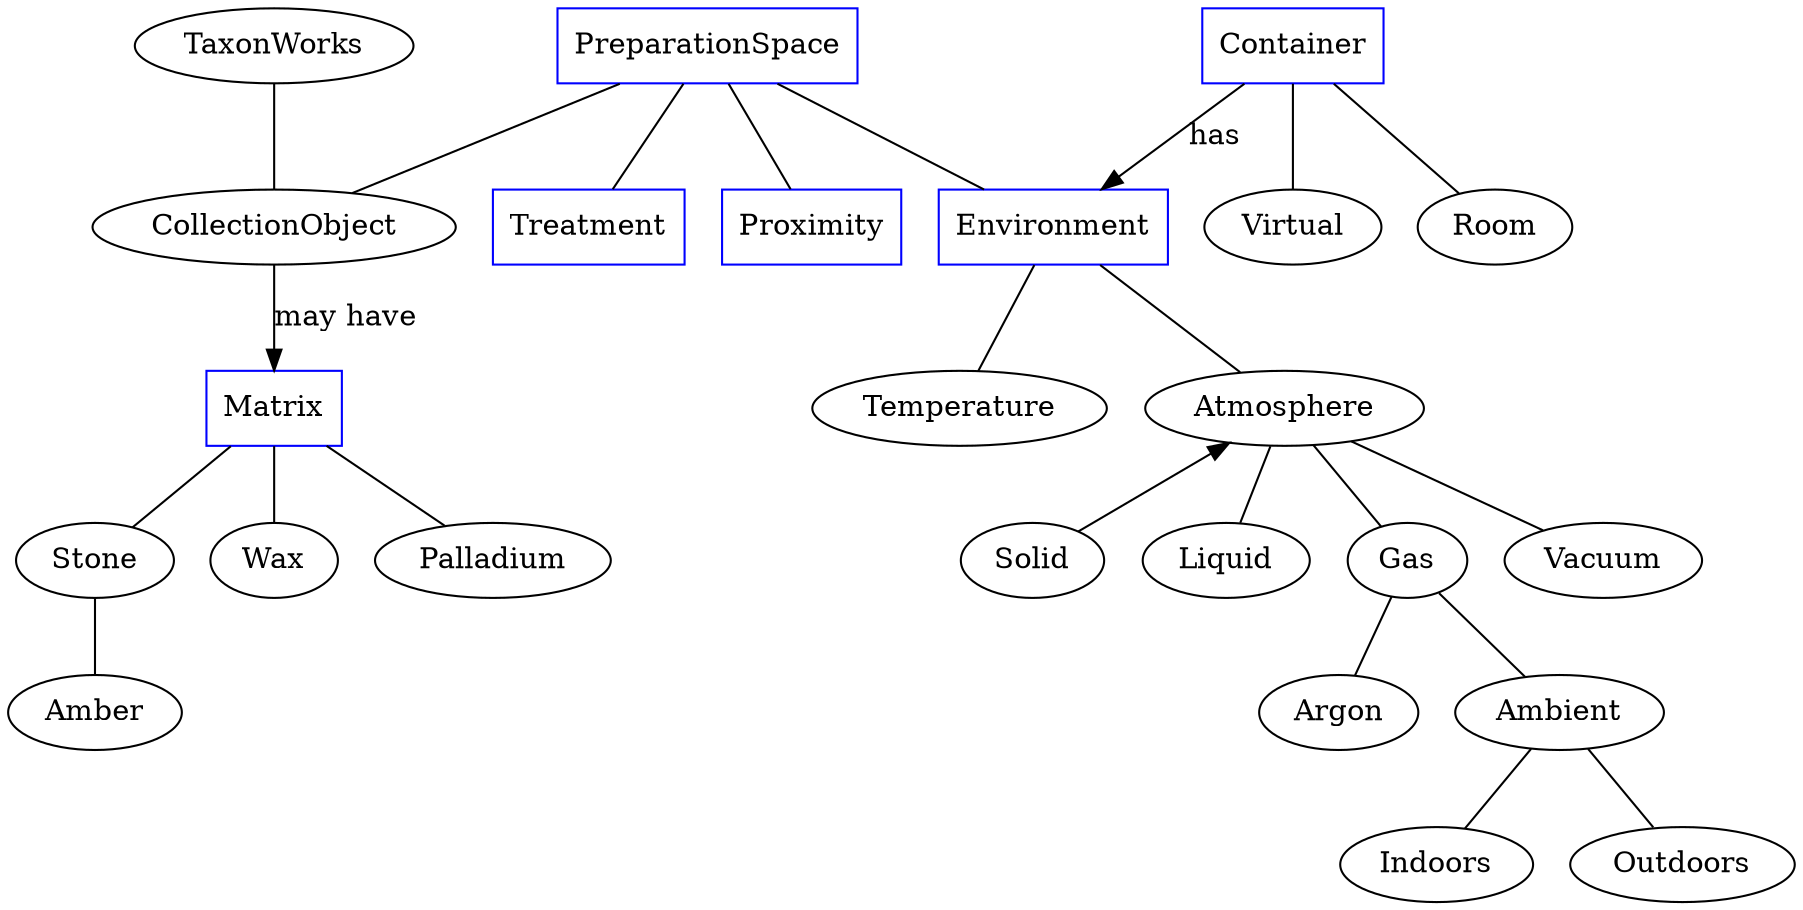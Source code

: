 # Brainstorming "Preparation" 
#
# Observations:
# * 1 - Matrix should be used as inward out, and environment should be outward in. 
# * 2 - Matrix is a un-detachable property of the CollectionObject, i.e. if you move the Matrix, you always move the CollectionObject
# * 3 - Matrix is geological, but also things like Palladium, Wax block, etc.
# * 4 - Environment is a property of the container.
# * 5 - Only Matrix is an attribute of the *current* physical state of the CollectionObject.  All other attributes should be tied to Thins that are *not* the collection object
# * 5 - Given 2, we should favour outward-in approaches for environment (CollectionObject in some Container has_some Environment)
# * 4 - There is a history of operations that change the physical nature of the CollectionObject, these should be captured in a Protocol (Treatment being a subclass of sorts in TW). Nothing about the CollectionObject's *current* physical nature should be stored as metadata in the Protocol.  For example, if the Protocol ends with the CollectionObject having some physical property then that physical property should be "duplicated" as a property of the _present_ CollectionObject?!
#
#
graph  {
# Concepts
  TaxonWorks
  CollectionObject 

subgraph concepts {
  node [shape=rectangle color=blue]

  PreparationSpace

  # Treatment
  # The treatment is the process of physically altering the specimen _by a curator_ prior to the CollectionObjects current physical state.
  # Current proxy: Protocol.
  # Target implementation: Protocol, ProtocolSteps
  Treatment

  # Container
  # A physical (with one exception) that "localized" collection objects.  "Localizes": if you find the container, the probability of finding the specimen increases. Containers nest if a) it is physically possible and b) by nesting the probability of finding the CollectionObject increases.
  # Current proxy: Container, see https://rdoc.taxonworks.org/Container.html
  # Target implementation: Container (ontology)
  Container

  # Proximity
  # Proximity is temporary attribute to indicate the difference between "Bulk" and non-bulk assertions
  # Current proxy: Preparation type label
  # Target implementation: inferred, not asserted by inspection of CollectionObject#total and Container
  Proximity

  # Matrix 
  # The matrix is the immediate surrounding of the CollectionObject, what surrounds it.
  # Current proxy: Preparation type label
  # Target implementation: `matrix` attribute on PreparationSpace drawn from Matrix ontology/CVT
  Matrix

  # Environment 
  # The Environment is the sum of the attributes that describe the the space within, or encompassing the Container the CollectionObject is in.
  # Current proxy: Preparation type label.
  # Target implementation: `environment` attribute on PreparationSpace
  Environment
}

# Preparation space
TaxonWorks -- CollectionObject
PreparationSpace -- CollectionObject 
PreparationSpace -- Treatment
PreparationSpace -- Environment 
Container -- Environment [label="has" dir="forward"] 
CollectionObject -- Matrix [label="may have" dir="forward"]
PreparationSpace -- Proximity 

subgraph containers {
  Virtual [URL="https://rdoc.taxonworks.org/Container/Virtual.html"]
  Container --  Virtual
  Container -- Room
}

subgraph matrix {
  Amber
  Stone
  Wax
  Palladium

  Matrix -- Wax
  Matrix -- Stone
  Stone -- Amber
  Matrix -- Palladium
}

subgraph environments {
  # Concepts
  Temperature
  Atmosphere
  Solid
  Liquid
  Gas 
  Vacuum

  Environment -- Temperature
  Environment -- Atmosphere

  Atmosphere -- Solid [dir="back"]
  Atmosphere -- Liquid
  Atmosphere -- Gas
  Atmosphere -- Vacuum

  Gas -- Argon
  Gas -- Ambient

  Ambient -- Indoors
  Ambient -- Outdoors
}


}


